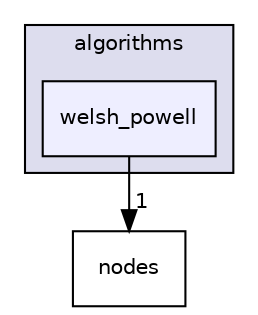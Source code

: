 digraph "algorithms/welsh_powell" {
  compound=true
  node [ fontsize="10", fontname="Helvetica"];
  edge [ labelfontsize="10", labelfontname="Helvetica"];
  subgraph clusterdir_c0ce462e37efe0a8d60c01d75f78f8a0 {
    graph [ bgcolor="#ddddee", pencolor="black", label="algorithms" fontname="Helvetica", fontsize="10", URL="dir_c0ce462e37efe0a8d60c01d75f78f8a0.html"]
  dir_c0cdf1932c6dda17d13088fcd11cba9b [shape=box, label="welsh_powell", style="filled", fillcolor="#eeeeff", pencolor="black", URL="dir_c0cdf1932c6dda17d13088fcd11cba9b.html"];
  }
  dir_8637afc38b758fdb535647a385c49b5e [shape=box label="nodes" URL="dir_8637afc38b758fdb535647a385c49b5e.html"];
  dir_c0cdf1932c6dda17d13088fcd11cba9b->dir_8637afc38b758fdb535647a385c49b5e [headlabel="1", labeldistance=1.5 headhref="dir_000002_000004.html"];
}
